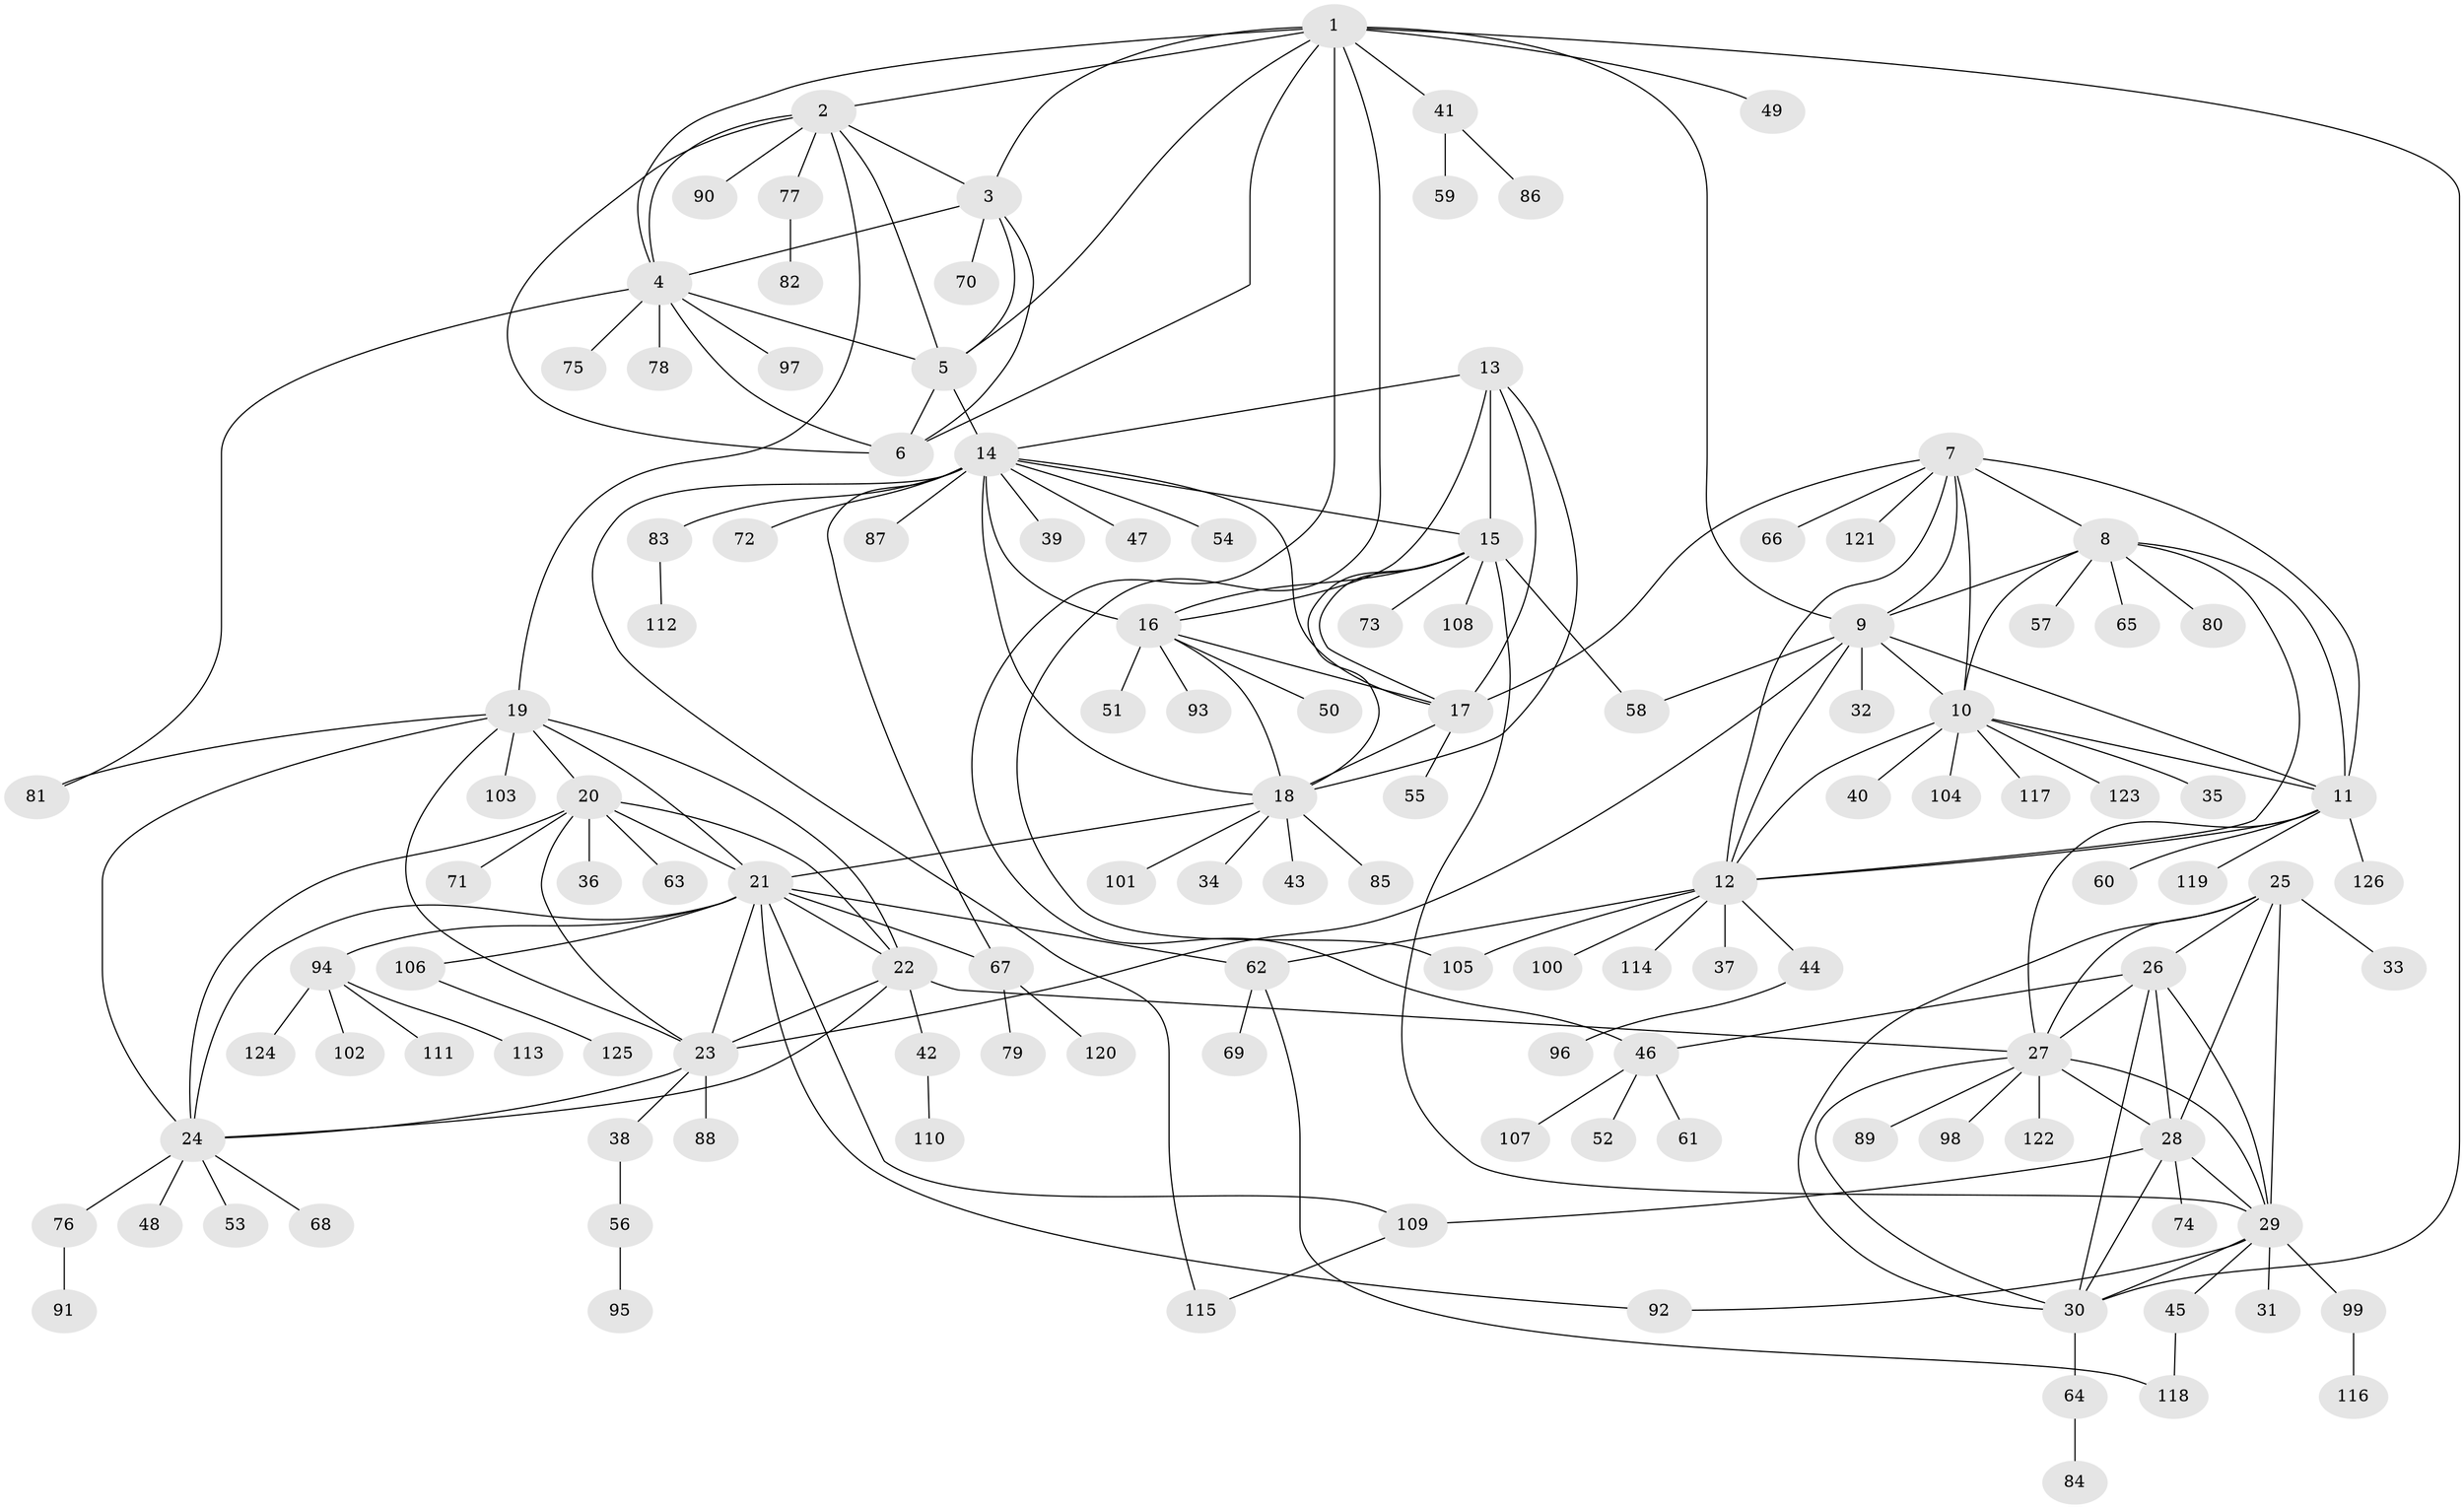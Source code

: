 // coarse degree distribution, {12: 0.030612244897959183, 6: 0.061224489795918366, 5: 0.02040816326530612, 11: 0.01020408163265306, 8: 0.030612244897959183, 10: 0.02040816326530612, 4: 0.02040816326530612, 16: 0.01020408163265306, 7: 0.02040816326530612, 9: 0.02040816326530612, 1: 0.6326530612244898, 3: 0.030612244897959183, 2: 0.09183673469387756}
// Generated by graph-tools (version 1.1) at 2025/24/03/03/25 07:24:11]
// undirected, 126 vertices, 191 edges
graph export_dot {
graph [start="1"]
  node [color=gray90,style=filled];
  1;
  2;
  3;
  4;
  5;
  6;
  7;
  8;
  9;
  10;
  11;
  12;
  13;
  14;
  15;
  16;
  17;
  18;
  19;
  20;
  21;
  22;
  23;
  24;
  25;
  26;
  27;
  28;
  29;
  30;
  31;
  32;
  33;
  34;
  35;
  36;
  37;
  38;
  39;
  40;
  41;
  42;
  43;
  44;
  45;
  46;
  47;
  48;
  49;
  50;
  51;
  52;
  53;
  54;
  55;
  56;
  57;
  58;
  59;
  60;
  61;
  62;
  63;
  64;
  65;
  66;
  67;
  68;
  69;
  70;
  71;
  72;
  73;
  74;
  75;
  76;
  77;
  78;
  79;
  80;
  81;
  82;
  83;
  84;
  85;
  86;
  87;
  88;
  89;
  90;
  91;
  92;
  93;
  94;
  95;
  96;
  97;
  98;
  99;
  100;
  101;
  102;
  103;
  104;
  105;
  106;
  107;
  108;
  109;
  110;
  111;
  112;
  113;
  114;
  115;
  116;
  117;
  118;
  119;
  120;
  121;
  122;
  123;
  124;
  125;
  126;
  1 -- 2;
  1 -- 3;
  1 -- 4;
  1 -- 5;
  1 -- 6;
  1 -- 9;
  1 -- 30;
  1 -- 41;
  1 -- 46;
  1 -- 49;
  1 -- 105;
  2 -- 3;
  2 -- 4;
  2 -- 5;
  2 -- 6;
  2 -- 19;
  2 -- 77;
  2 -- 90;
  3 -- 4;
  3 -- 5;
  3 -- 6;
  3 -- 70;
  4 -- 5;
  4 -- 6;
  4 -- 75;
  4 -- 78;
  4 -- 81;
  4 -- 97;
  5 -- 6;
  5 -- 14;
  7 -- 8;
  7 -- 9;
  7 -- 10;
  7 -- 11;
  7 -- 12;
  7 -- 17;
  7 -- 66;
  7 -- 121;
  8 -- 9;
  8 -- 10;
  8 -- 11;
  8 -- 12;
  8 -- 57;
  8 -- 65;
  8 -- 80;
  9 -- 10;
  9 -- 11;
  9 -- 12;
  9 -- 23;
  9 -- 32;
  9 -- 58;
  10 -- 11;
  10 -- 12;
  10 -- 35;
  10 -- 40;
  10 -- 104;
  10 -- 117;
  10 -- 123;
  11 -- 12;
  11 -- 27;
  11 -- 60;
  11 -- 119;
  11 -- 126;
  12 -- 37;
  12 -- 44;
  12 -- 62;
  12 -- 100;
  12 -- 105;
  12 -- 114;
  13 -- 14;
  13 -- 15;
  13 -- 16;
  13 -- 17;
  13 -- 18;
  14 -- 15;
  14 -- 16;
  14 -- 17;
  14 -- 18;
  14 -- 39;
  14 -- 47;
  14 -- 54;
  14 -- 67;
  14 -- 72;
  14 -- 83;
  14 -- 87;
  14 -- 115;
  15 -- 16;
  15 -- 17;
  15 -- 18;
  15 -- 29;
  15 -- 58;
  15 -- 73;
  15 -- 108;
  16 -- 17;
  16 -- 18;
  16 -- 50;
  16 -- 51;
  16 -- 93;
  17 -- 18;
  17 -- 55;
  18 -- 21;
  18 -- 34;
  18 -- 43;
  18 -- 85;
  18 -- 101;
  19 -- 20;
  19 -- 21;
  19 -- 22;
  19 -- 23;
  19 -- 24;
  19 -- 81;
  19 -- 103;
  20 -- 21;
  20 -- 22;
  20 -- 23;
  20 -- 24;
  20 -- 36;
  20 -- 63;
  20 -- 71;
  21 -- 22;
  21 -- 23;
  21 -- 24;
  21 -- 62;
  21 -- 67;
  21 -- 92;
  21 -- 94;
  21 -- 106;
  21 -- 109;
  22 -- 23;
  22 -- 24;
  22 -- 27;
  22 -- 42;
  23 -- 24;
  23 -- 38;
  23 -- 88;
  24 -- 48;
  24 -- 53;
  24 -- 68;
  24 -- 76;
  25 -- 26;
  25 -- 27;
  25 -- 28;
  25 -- 29;
  25 -- 30;
  25 -- 33;
  26 -- 27;
  26 -- 28;
  26 -- 29;
  26 -- 30;
  26 -- 46;
  27 -- 28;
  27 -- 29;
  27 -- 30;
  27 -- 89;
  27 -- 98;
  27 -- 122;
  28 -- 29;
  28 -- 30;
  28 -- 74;
  28 -- 109;
  29 -- 30;
  29 -- 31;
  29 -- 45;
  29 -- 92;
  29 -- 99;
  30 -- 64;
  38 -- 56;
  41 -- 59;
  41 -- 86;
  42 -- 110;
  44 -- 96;
  45 -- 118;
  46 -- 52;
  46 -- 61;
  46 -- 107;
  56 -- 95;
  62 -- 69;
  62 -- 118;
  64 -- 84;
  67 -- 79;
  67 -- 120;
  76 -- 91;
  77 -- 82;
  83 -- 112;
  94 -- 102;
  94 -- 111;
  94 -- 113;
  94 -- 124;
  99 -- 116;
  106 -- 125;
  109 -- 115;
}

